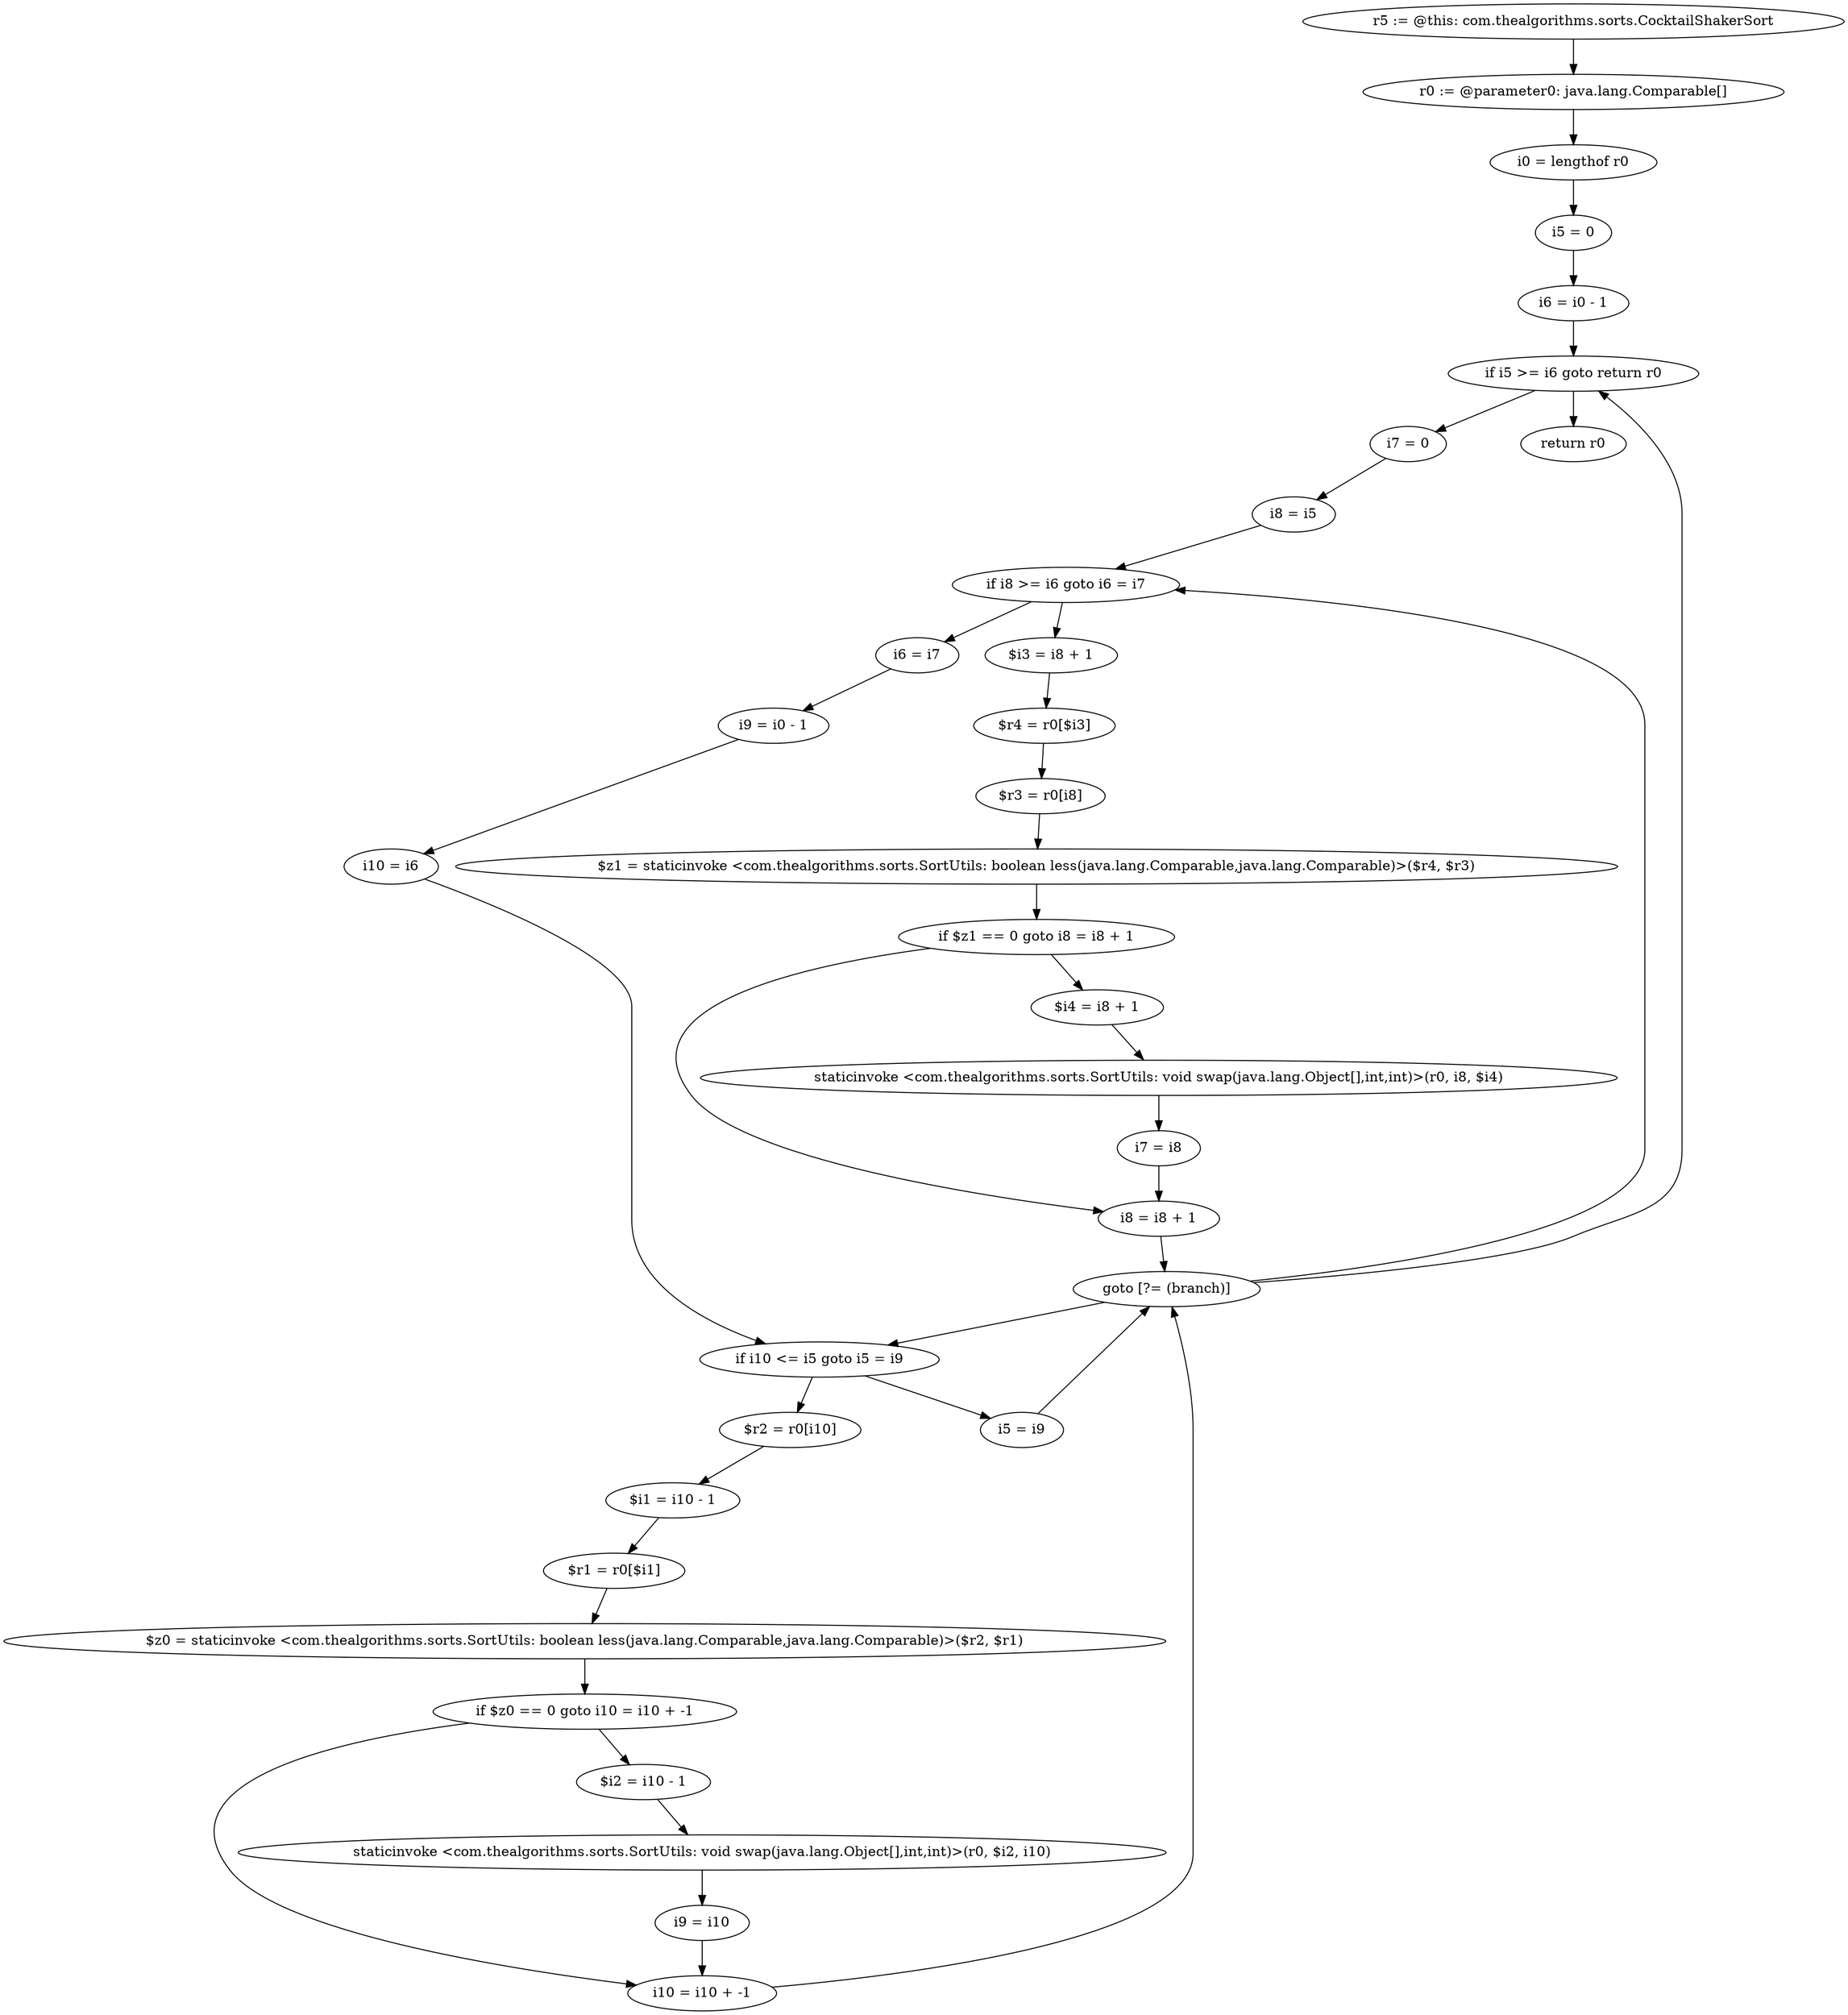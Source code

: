 digraph "unitGraph" {
    "r5 := @this: com.thealgorithms.sorts.CocktailShakerSort"
    "r0 := @parameter0: java.lang.Comparable[]"
    "i0 = lengthof r0"
    "i5 = 0"
    "i6 = i0 - 1"
    "if i5 >= i6 goto return r0"
    "i7 = 0"
    "i8 = i5"
    "if i8 >= i6 goto i6 = i7"
    "$i3 = i8 + 1"
    "$r4 = r0[$i3]"
    "$r3 = r0[i8]"
    "$z1 = staticinvoke <com.thealgorithms.sorts.SortUtils: boolean less(java.lang.Comparable,java.lang.Comparable)>($r4, $r3)"
    "if $z1 == 0 goto i8 = i8 + 1"
    "$i4 = i8 + 1"
    "staticinvoke <com.thealgorithms.sorts.SortUtils: void swap(java.lang.Object[],int,int)>(r0, i8, $i4)"
    "i7 = i8"
    "i8 = i8 + 1"
    "goto [?= (branch)]"
    "i6 = i7"
    "i9 = i0 - 1"
    "i10 = i6"
    "if i10 <= i5 goto i5 = i9"
    "$r2 = r0[i10]"
    "$i1 = i10 - 1"
    "$r1 = r0[$i1]"
    "$z0 = staticinvoke <com.thealgorithms.sorts.SortUtils: boolean less(java.lang.Comparable,java.lang.Comparable)>($r2, $r1)"
    "if $z0 == 0 goto i10 = i10 + -1"
    "$i2 = i10 - 1"
    "staticinvoke <com.thealgorithms.sorts.SortUtils: void swap(java.lang.Object[],int,int)>(r0, $i2, i10)"
    "i9 = i10"
    "i10 = i10 + -1"
    "i5 = i9"
    "return r0"
    "r5 := @this: com.thealgorithms.sorts.CocktailShakerSort"->"r0 := @parameter0: java.lang.Comparable[]";
    "r0 := @parameter0: java.lang.Comparable[]"->"i0 = lengthof r0";
    "i0 = lengthof r0"->"i5 = 0";
    "i5 = 0"->"i6 = i0 - 1";
    "i6 = i0 - 1"->"if i5 >= i6 goto return r0";
    "if i5 >= i6 goto return r0"->"i7 = 0";
    "if i5 >= i6 goto return r0"->"return r0";
    "i7 = 0"->"i8 = i5";
    "i8 = i5"->"if i8 >= i6 goto i6 = i7";
    "if i8 >= i6 goto i6 = i7"->"$i3 = i8 + 1";
    "if i8 >= i6 goto i6 = i7"->"i6 = i7";
    "$i3 = i8 + 1"->"$r4 = r0[$i3]";
    "$r4 = r0[$i3]"->"$r3 = r0[i8]";
    "$r3 = r0[i8]"->"$z1 = staticinvoke <com.thealgorithms.sorts.SortUtils: boolean less(java.lang.Comparable,java.lang.Comparable)>($r4, $r3)";
    "$z1 = staticinvoke <com.thealgorithms.sorts.SortUtils: boolean less(java.lang.Comparable,java.lang.Comparable)>($r4, $r3)"->"if $z1 == 0 goto i8 = i8 + 1";
    "if $z1 == 0 goto i8 = i8 + 1"->"$i4 = i8 + 1";
    "if $z1 == 0 goto i8 = i8 + 1"->"i8 = i8 + 1";
    "$i4 = i8 + 1"->"staticinvoke <com.thealgorithms.sorts.SortUtils: void swap(java.lang.Object[],int,int)>(r0, i8, $i4)";
    "staticinvoke <com.thealgorithms.sorts.SortUtils: void swap(java.lang.Object[],int,int)>(r0, i8, $i4)"->"i7 = i8";
    "i7 = i8"->"i8 = i8 + 1";
    "i8 = i8 + 1"->"goto [?= (branch)]";
    "goto [?= (branch)]"->"if i8 >= i6 goto i6 = i7";
    "i6 = i7"->"i9 = i0 - 1";
    "i9 = i0 - 1"->"i10 = i6";
    "i10 = i6"->"if i10 <= i5 goto i5 = i9";
    "if i10 <= i5 goto i5 = i9"->"$r2 = r0[i10]";
    "if i10 <= i5 goto i5 = i9"->"i5 = i9";
    "$r2 = r0[i10]"->"$i1 = i10 - 1";
    "$i1 = i10 - 1"->"$r1 = r0[$i1]";
    "$r1 = r0[$i1]"->"$z0 = staticinvoke <com.thealgorithms.sorts.SortUtils: boolean less(java.lang.Comparable,java.lang.Comparable)>($r2, $r1)";
    "$z0 = staticinvoke <com.thealgorithms.sorts.SortUtils: boolean less(java.lang.Comparable,java.lang.Comparable)>($r2, $r1)"->"if $z0 == 0 goto i10 = i10 + -1";
    "if $z0 == 0 goto i10 = i10 + -1"->"$i2 = i10 - 1";
    "if $z0 == 0 goto i10 = i10 + -1"->"i10 = i10 + -1";
    "$i2 = i10 - 1"->"staticinvoke <com.thealgorithms.sorts.SortUtils: void swap(java.lang.Object[],int,int)>(r0, $i2, i10)";
    "staticinvoke <com.thealgorithms.sorts.SortUtils: void swap(java.lang.Object[],int,int)>(r0, $i2, i10)"->"i9 = i10";
    "i9 = i10"->"i10 = i10 + -1";
    "i10 = i10 + -1"->"goto [?= (branch)]";
    "goto [?= (branch)]"->"if i10 <= i5 goto i5 = i9";
    "i5 = i9"->"goto [?= (branch)]";
    "goto [?= (branch)]"->"if i5 >= i6 goto return r0";
}
